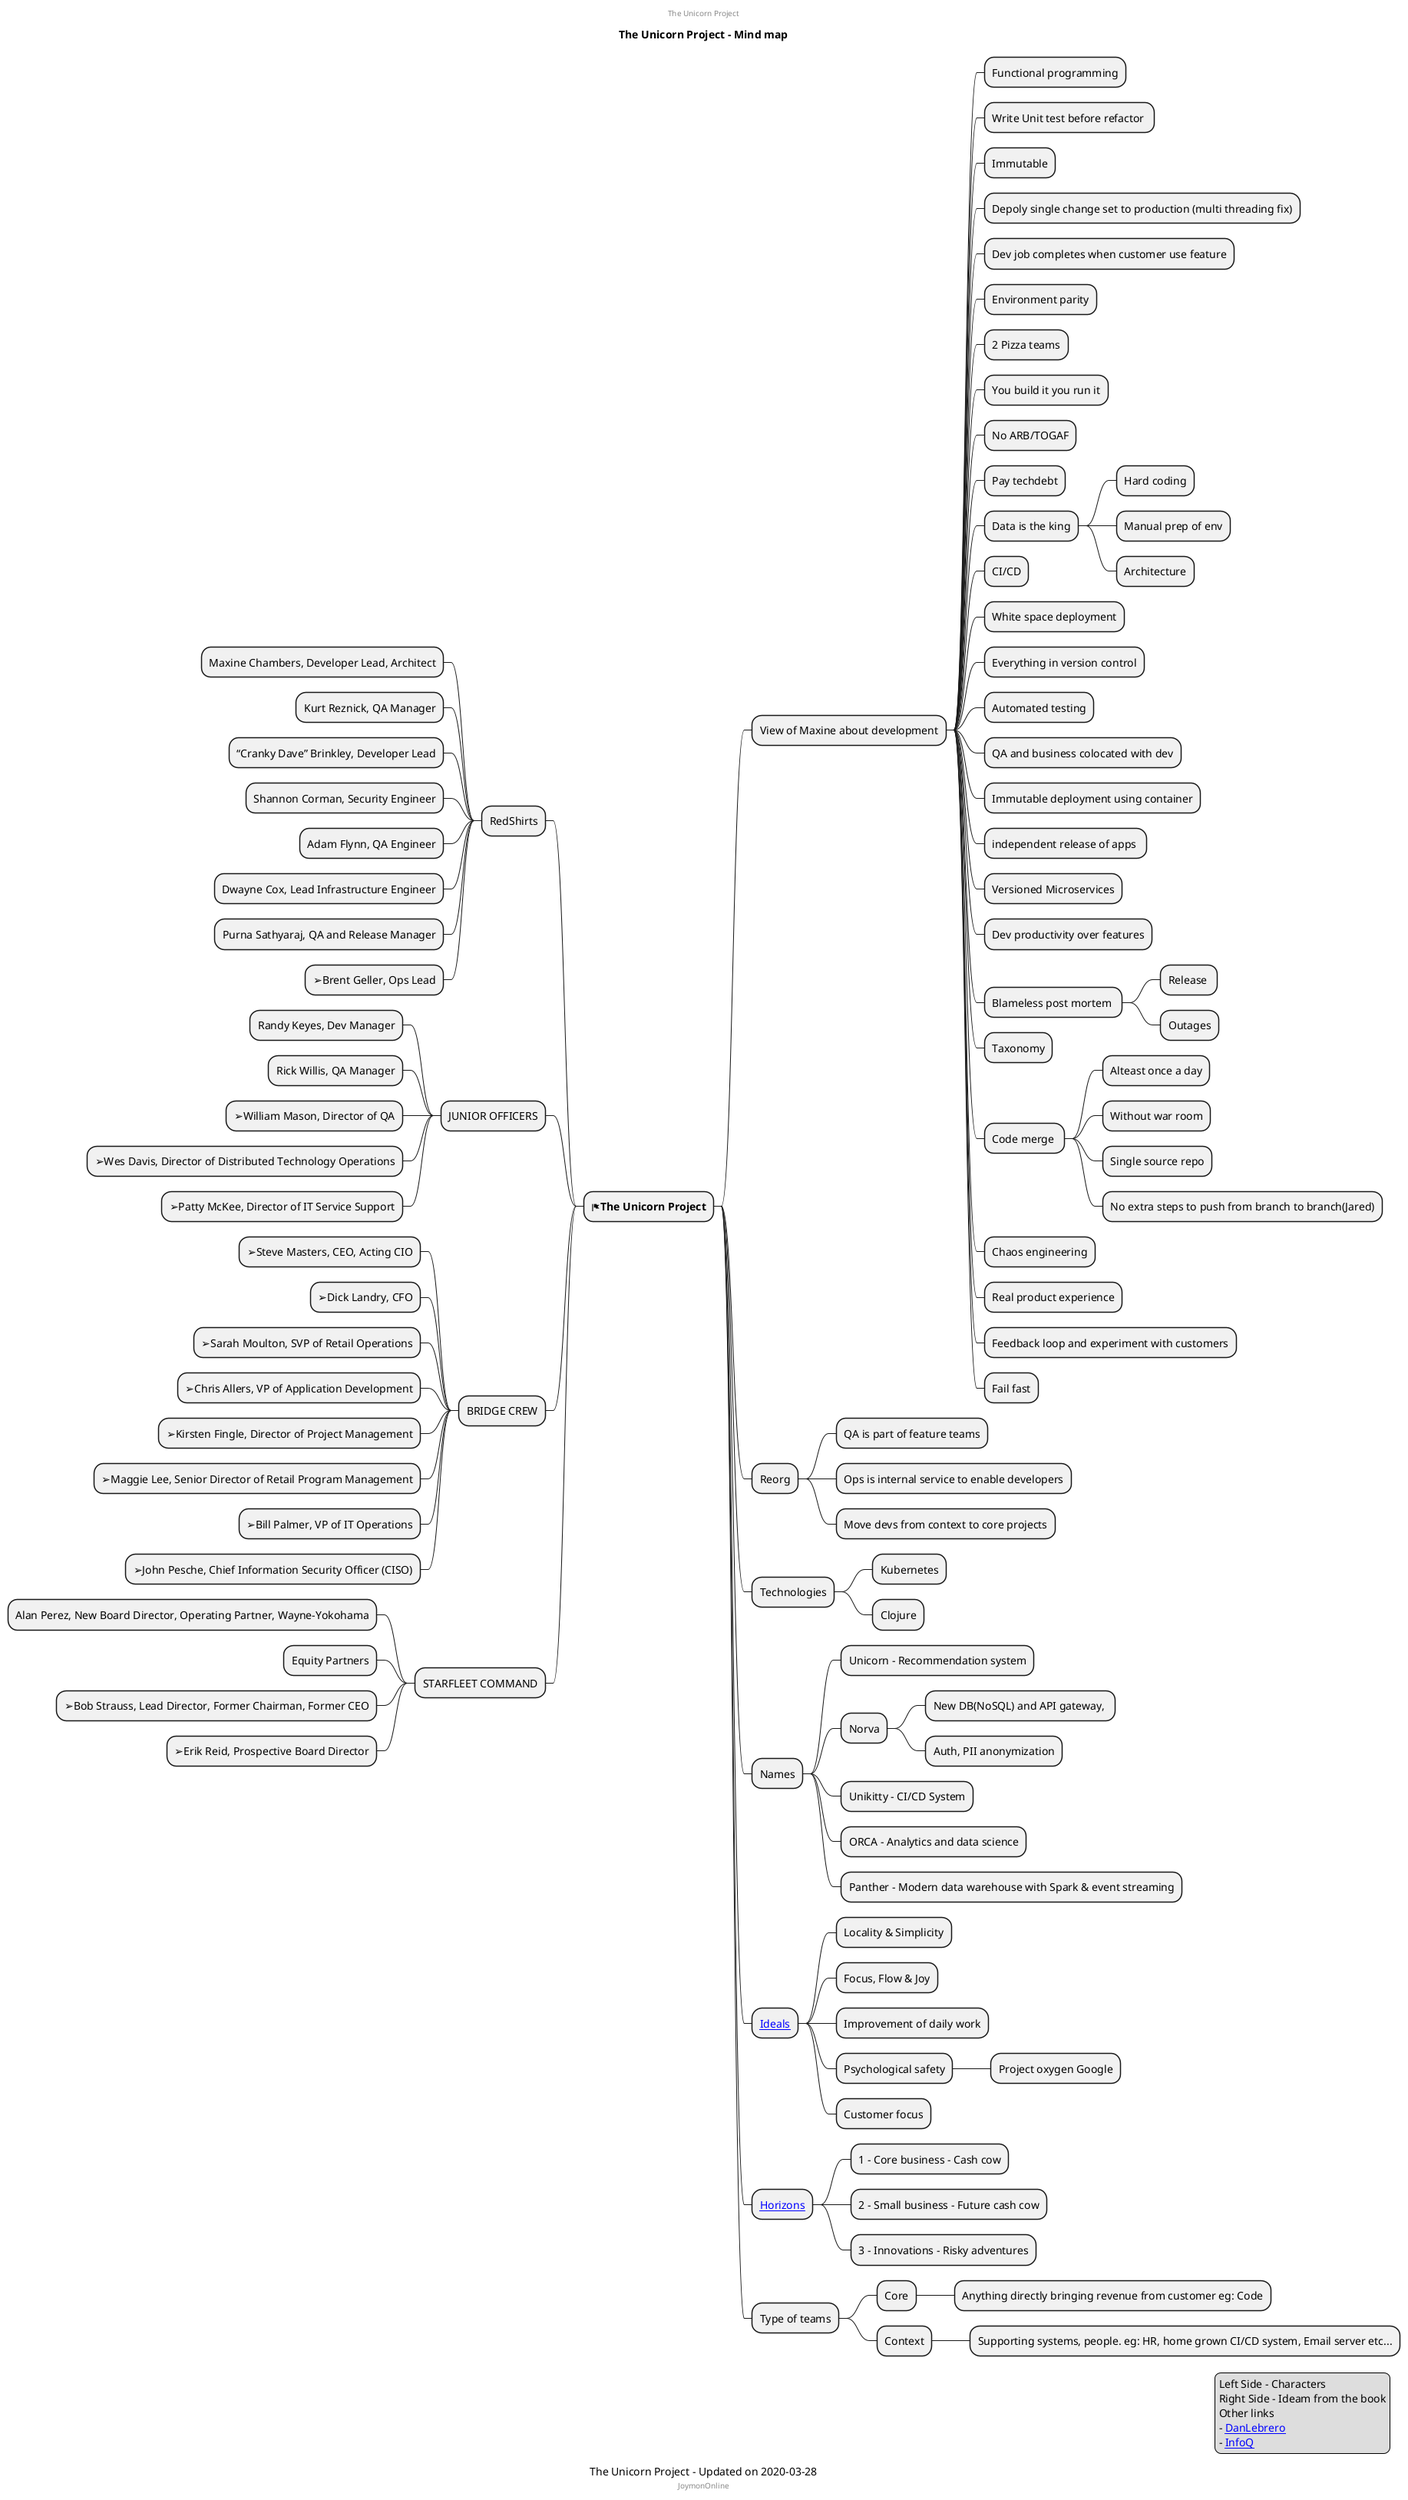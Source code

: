 @startmindmap
caption The Unicorn Project - Updated on 2020-03-28
title The Unicorn Project - Mind map
center header
The Unicorn Project
endheader

* <&flag><b>The Unicorn Project</b>
** View of Maxine about development
*** Functional programming
*** Write Unit test before refactor 
*** Immutable
*** Depoly single change set to production (multi threading fix)
*** Dev job completes when customer use feature
*** Environment parity
*** 2 Pizza teams
*** You build it you run it
*** No ARB/TOGAF
*** Pay techdebt
*** Data is the king
**** Hard coding
**** Manual prep of env
**** Architecture
*** CI/CD
*** White space deployment
*** Everything in version control
*** Automated testing
*** QA and business colocated with dev
*** Immutable deployment using container
*** independent release of apps 
*** Versioned Microservices
*** Dev productivity over features
*** Blameless post mortem 
**** Release 
**** Outages
*** Taxonomy
*** Code merge 
**** Alteast once a day
**** Without war room
**** Single source repo
**** No extra steps to push from branch to branch(Jared)
*** Chaos engineering
*** Real product experience
*** Feedback loop and experiment with customers
*** Fail fast
** Reorg
*** QA is part of feature teams
*** Ops is internal service to enable developers
*** Move devs from context to core projects
** Technologies
*** Kubernetes
*** Clojure
** Names
*** Unicorn - Recommendation system
*** Norva
**** New DB(NoSQL) and API gateway, 
**** Auth, PII anonymization
*** Unikitty - CI/CD System
*** ORCA - Analytics and data science
*** Panther - Modern data warehouse with Spark & event streaming
** [[https://www.linkedin.com/pulse/unicorn-project-five-ideals-michal-florys/ Ideals]]
*** Locality & Simplicity
*** Focus, Flow & Joy
*** Improvement of daily work
*** Psychological safety
**** Project oxygen Google
*** Customer focus
** [[https://medium.com/corporate-ventures/book-review-zone-to-win-by-geoffrey-a-moore-4004f5c7d1da Horizons]]
*** 1 - Core business - Cash cow
*** 2 - Small business - Future cash cow
*** 3 - Innovations - Risky adventures
** Type of teams
*** Core
**** Anything directly bringing revenue from customer eg: Code
*** Context
**** Supporting systems, people. eg: HR, home grown CI/CD system, Email server etc...
left side
** RedShirts
*** Maxine Chambers, Developer Lead, Architect
*** Kurt Reznick, QA Manager
*** “Cranky Dave” Brinkley, Developer Lead
*** Shannon Corman, Security Engineer
*** Adam Flynn, QA Engineer
*** Dwayne Cox, Lead Infrastructure Engineer
*** Purna Sathyaraj, QA and Release Manager
*** ➢Brent Geller, Ops Lead
** JUNIOR OFFICERS
*** Randy Keyes, Dev Manager
*** Rick Willis, QA Manager
*** ➢William Mason, Director of QA
*** ➢Wes Davis, Director of Distributed Technology Operations
*** ➢Patty McKee, Director of IT Service Support
** BRIDGE CREW
*** ➢Steve Masters, CEO, Acting CIO
*** ➢Dick Landry, CFO
*** ➢Sarah Moulton, SVP of Retail Operations
*** ➢Chris Allers, VP of Application Development
*** ➢Kirsten Fingle, Director of Project Management
*** ➢Maggie Lee, Senior Director of Retail Program Management
*** ➢Bill Palmer, VP of IT Operations
*** ➢John Pesche, Chief Information Security Officer (CISO)
** STARFLEET COMMAND
*** Alan Perez, New Board Director, Operating Partner, Wayne-Yokohama
*** Equity Partners
*** ➢Bob Strauss, Lead Director, Former Chairman, Former CEO
*** ➢Erik Reid, Prospective Board Director
center footer JoymonOnline

legend right
  Left Side - Characters
  Right Side - Ideam from the book
  Other links
  - [[https://danlebrero.com/2020/02/05/the-unicorn-project-summary/ DanLebrero]]
  - [[https://www.infoq.com/articles/unicorn-project/ InfoQ]]
endlegend

@endmindmap
